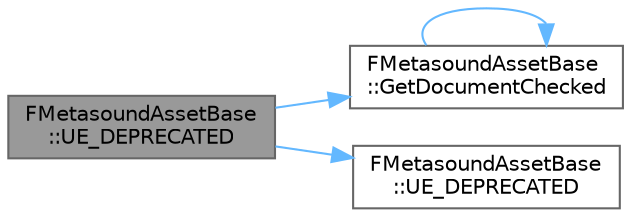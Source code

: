 digraph "FMetasoundAssetBase::UE_DEPRECATED"
{
 // INTERACTIVE_SVG=YES
 // LATEX_PDF_SIZE
  bgcolor="transparent";
  edge [fontname=Helvetica,fontsize=10,labelfontname=Helvetica,labelfontsize=10];
  node [fontname=Helvetica,fontsize=10,shape=box,height=0.2,width=0.4];
  rankdir="LR";
  Node1 [id="Node000001",label="FMetasoundAssetBase\l::UE_DEPRECATED",height=0.2,width=0.4,color="gray40", fillcolor="grey60", style="filled", fontcolor="black",tooltip=" "];
  Node1 -> Node2 [id="edge1_Node000001_Node000002",color="steelblue1",style="solid",tooltip=" "];
  Node2 [id="Node000002",label="FMetasoundAssetBase\l::GetDocumentChecked",height=0.2,width=0.4,color="grey40", fillcolor="white", style="filled",URL="$d9/d1b/classFMetasoundAssetBase.html#abaf8bdbec0ef12e4422c8250d913b9d4",tooltip=" "];
  Node2 -> Node2 [id="edge2_Node000002_Node000002",color="steelblue1",style="solid",tooltip=" "];
  Node1 -> Node3 [id="edge3_Node000001_Node000003",color="steelblue1",style="solid",tooltip=" "];
  Node3 [id="Node000003",label="FMetasoundAssetBase\l::UE_DEPRECATED",height=0.2,width=0.4,color="grey40", fillcolor="white", style="filled",URL="$d9/d1b/classFMetasoundAssetBase.html#a4fcffaa7de51f800e3162882a93f9e01",tooltip=" "];
}
